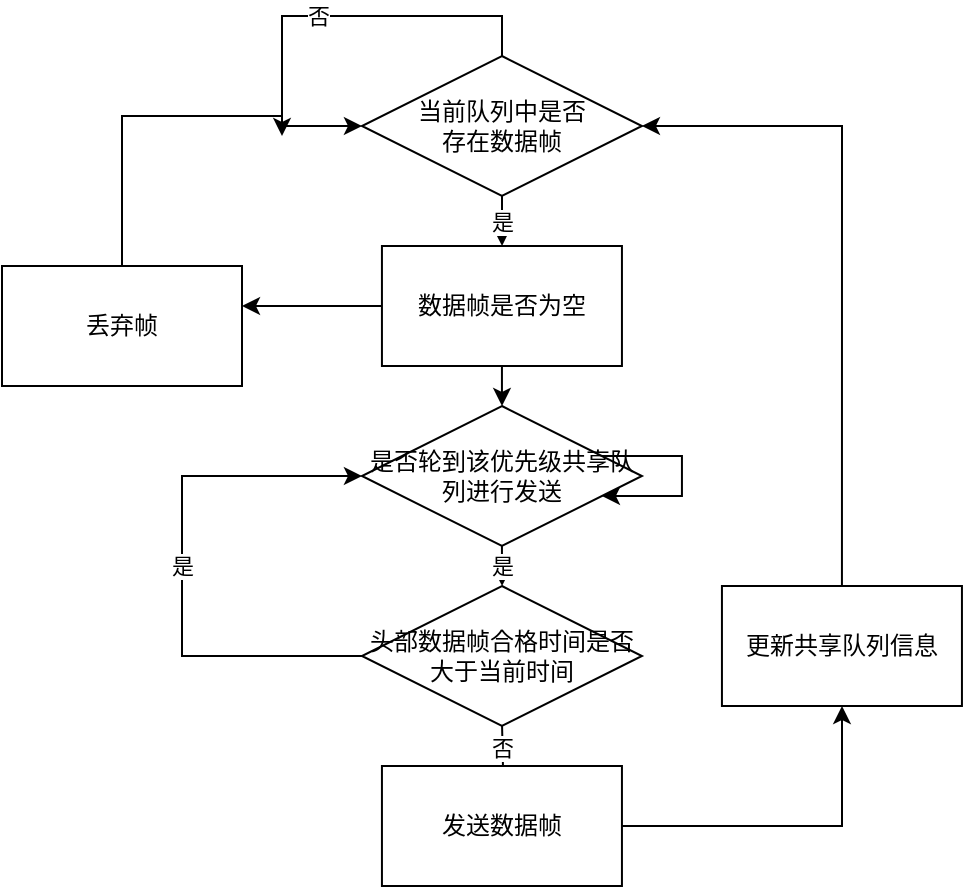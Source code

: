 <mxfile version="14.4.6" type="github">
  <diagram id="6O0-OaW8vOKU0QB__s8W" name="Page-1">
    <mxGraphModel dx="-232" dy="706" grid="1" gridSize="10" guides="1" tooltips="1" connect="1" arrows="1" fold="1" page="1" pageScale="1" pageWidth="827" pageHeight="1169" math="0" shadow="0">
      <root>
        <mxCell id="0" />
        <mxCell id="1" parent="0" />
        <mxCell id="f1_OQCMBHzuGKUmwr1GN-1" value="是" style="edgeStyle=orthogonalEdgeStyle;rounded=0;orthogonalLoop=1;jettySize=auto;html=1;" edge="1" parent="1" source="f1_OQCMBHzuGKUmwr1GN-3">
          <mxGeometry relative="1" as="geometry">
            <mxPoint x="2030.034" y="745" as="targetPoint" />
          </mxGeometry>
        </mxCell>
        <mxCell id="f1_OQCMBHzuGKUmwr1GN-2" value="否" style="edgeStyle=orthogonalEdgeStyle;rounded=0;orthogonalLoop=1;jettySize=auto;html=1;entryX=0;entryY=0.5;entryDx=0;entryDy=0;" edge="1" parent="1" source="f1_OQCMBHzuGKUmwr1GN-3" target="f1_OQCMBHzuGKUmwr1GN-3">
          <mxGeometry relative="1" as="geometry">
            <mxPoint x="1930" y="695" as="targetPoint" />
            <Array as="points">
              <mxPoint x="2030" y="630" />
              <mxPoint x="1920" y="630" />
              <mxPoint x="1920" y="685" />
            </Array>
          </mxGeometry>
        </mxCell>
        <mxCell id="f1_OQCMBHzuGKUmwr1GN-3" value="当前队列中是否&lt;br&gt;存在数据帧" style="rhombus;whiteSpace=wrap;html=1;" vertex="1" parent="1">
          <mxGeometry x="1959.97" y="650" width="140" height="70" as="geometry" />
        </mxCell>
        <mxCell id="f1_OQCMBHzuGKUmwr1GN-4" value="是" style="edgeStyle=orthogonalEdgeStyle;rounded=0;orthogonalLoop=1;jettySize=auto;html=1;exitX=0.5;exitY=1;exitDx=0;exitDy=0;" edge="1" parent="1" source="f1_OQCMBHzuGKUmwr1GN-14">
          <mxGeometry relative="1" as="geometry">
            <mxPoint x="2030.034" y="884.97" as="sourcePoint" />
            <mxPoint x="2030.034" y="914.97" as="targetPoint" />
          </mxGeometry>
        </mxCell>
        <mxCell id="f1_OQCMBHzuGKUmwr1GN-5" value="否" style="edgeStyle=orthogonalEdgeStyle;rounded=0;orthogonalLoop=1;jettySize=auto;html=1;" edge="1" parent="1" target="f1_OQCMBHzuGKUmwr1GN-6">
          <mxGeometry relative="1" as="geometry">
            <mxPoint x="2030.034" y="985" as="sourcePoint" />
          </mxGeometry>
        </mxCell>
        <mxCell id="f1_OQCMBHzuGKUmwr1GN-6" value="发送数据帧" style="rounded=0;whiteSpace=wrap;html=1;" vertex="1" parent="1">
          <mxGeometry x="1969.97" y="1005" width="120" height="60" as="geometry" />
        </mxCell>
        <mxCell id="f1_OQCMBHzuGKUmwr1GN-7" value="" style="edgeStyle=orthogonalEdgeStyle;rounded=0;orthogonalLoop=1;jettySize=auto;html=1;exitX=0.5;exitY=1;exitDx=0;exitDy=0;" edge="1" parent="1" source="f1_OQCMBHzuGKUmwr1GN-12">
          <mxGeometry relative="1" as="geometry">
            <mxPoint x="2220.004" y="1065" as="sourcePoint" />
            <mxPoint x="2030" y="825" as="targetPoint" />
          </mxGeometry>
        </mxCell>
        <mxCell id="f1_OQCMBHzuGKUmwr1GN-8" value="更新共享队列信息" style="rounded=0;whiteSpace=wrap;html=1;" vertex="1" parent="1">
          <mxGeometry x="2139.97" y="915" width="120" height="60" as="geometry" />
        </mxCell>
        <mxCell id="f1_OQCMBHzuGKUmwr1GN-9" value="" style="edgeStyle=orthogonalEdgeStyle;rounded=0;orthogonalLoop=1;jettySize=auto;html=1;entryX=1;entryY=0.5;entryDx=0;entryDy=0;exitX=0.5;exitY=0;exitDx=0;exitDy=0;" edge="1" parent="1" source="f1_OQCMBHzuGKUmwr1GN-8" target="f1_OQCMBHzuGKUmwr1GN-3">
          <mxGeometry relative="1" as="geometry">
            <mxPoint x="2199.97" y="665" as="targetPoint" />
            <mxPoint x="2139.97" y="775" as="sourcePoint" />
          </mxGeometry>
        </mxCell>
        <mxCell id="f1_OQCMBHzuGKUmwr1GN-10" value="" style="edgeStyle=orthogonalEdgeStyle;rounded=0;orthogonalLoop=1;jettySize=auto;html=1;exitX=1;exitY=0.5;exitDx=0;exitDy=0;" edge="1" parent="1" source="f1_OQCMBHzuGKUmwr1GN-6" target="f1_OQCMBHzuGKUmwr1GN-8">
          <mxGeometry relative="1" as="geometry">
            <mxPoint x="2199.97" y="1075" as="sourcePoint" />
          </mxGeometry>
        </mxCell>
        <mxCell id="f1_OQCMBHzuGKUmwr1GN-11" value="" style="edgeStyle=orthogonalEdgeStyle;rounded=0;orthogonalLoop=1;jettySize=auto;html=1;" edge="1" parent="1" source="f1_OQCMBHzuGKUmwr1GN-12">
          <mxGeometry relative="1" as="geometry">
            <mxPoint x="1900" y="775" as="targetPoint" />
          </mxGeometry>
        </mxCell>
        <mxCell id="f1_OQCMBHzuGKUmwr1GN-12" value="数据帧是否为空" style="rounded=0;whiteSpace=wrap;html=1;" vertex="1" parent="1">
          <mxGeometry x="1969.97" y="745" width="120" height="60" as="geometry" />
        </mxCell>
        <mxCell id="f1_OQCMBHzuGKUmwr1GN-13" value="" style="edgeStyle=orthogonalEdgeStyle;rounded=0;orthogonalLoop=1;jettySize=auto;html=1;" edge="1" parent="1" source="f1_OQCMBHzuGKUmwr1GN-14" target="f1_OQCMBHzuGKUmwr1GN-14">
          <mxGeometry relative="1" as="geometry">
            <mxPoint x="2189.97" y="860" as="targetPoint" />
          </mxGeometry>
        </mxCell>
        <mxCell id="f1_OQCMBHzuGKUmwr1GN-14" value="是否轮到该优先级共享队列进行发送" style="rhombus;whiteSpace=wrap;html=1;" vertex="1" parent="1">
          <mxGeometry x="1959.97" y="825" width="140" height="70" as="geometry" />
        </mxCell>
        <mxCell id="f1_OQCMBHzuGKUmwr1GN-15" value="是" style="edgeStyle=orthogonalEdgeStyle;rounded=0;orthogonalLoop=1;jettySize=auto;html=1;exitX=0;exitY=0.5;exitDx=0;exitDy=0;entryX=0;entryY=0.5;entryDx=0;entryDy=0;" edge="1" parent="1" source="f1_OQCMBHzuGKUmwr1GN-16" target="f1_OQCMBHzuGKUmwr1GN-14">
          <mxGeometry relative="1" as="geometry">
            <mxPoint x="1930" y="860" as="targetPoint" />
            <Array as="points">
              <mxPoint x="1870" y="950" />
              <mxPoint x="1870" y="860" />
            </Array>
          </mxGeometry>
        </mxCell>
        <mxCell id="f1_OQCMBHzuGKUmwr1GN-16" value="头部数据帧合格时间是否大于当前时间" style="rhombus;whiteSpace=wrap;html=1;" vertex="1" parent="1">
          <mxGeometry x="1959.97" y="915" width="140" height="70" as="geometry" />
        </mxCell>
        <mxCell id="f1_OQCMBHzuGKUmwr1GN-17" value="" style="edgeStyle=orthogonalEdgeStyle;rounded=0;orthogonalLoop=1;jettySize=auto;html=1;" edge="1" parent="1" source="f1_OQCMBHzuGKUmwr1GN-18">
          <mxGeometry relative="1" as="geometry">
            <mxPoint x="1920" y="690" as="targetPoint" />
            <Array as="points">
              <mxPoint x="1840" y="680" />
            </Array>
          </mxGeometry>
        </mxCell>
        <mxCell id="f1_OQCMBHzuGKUmwr1GN-18" value="丢弃帧" style="rounded=0;whiteSpace=wrap;html=1;" vertex="1" parent="1">
          <mxGeometry x="1780" y="755" width="120" height="60" as="geometry" />
        </mxCell>
      </root>
    </mxGraphModel>
  </diagram>
</mxfile>
